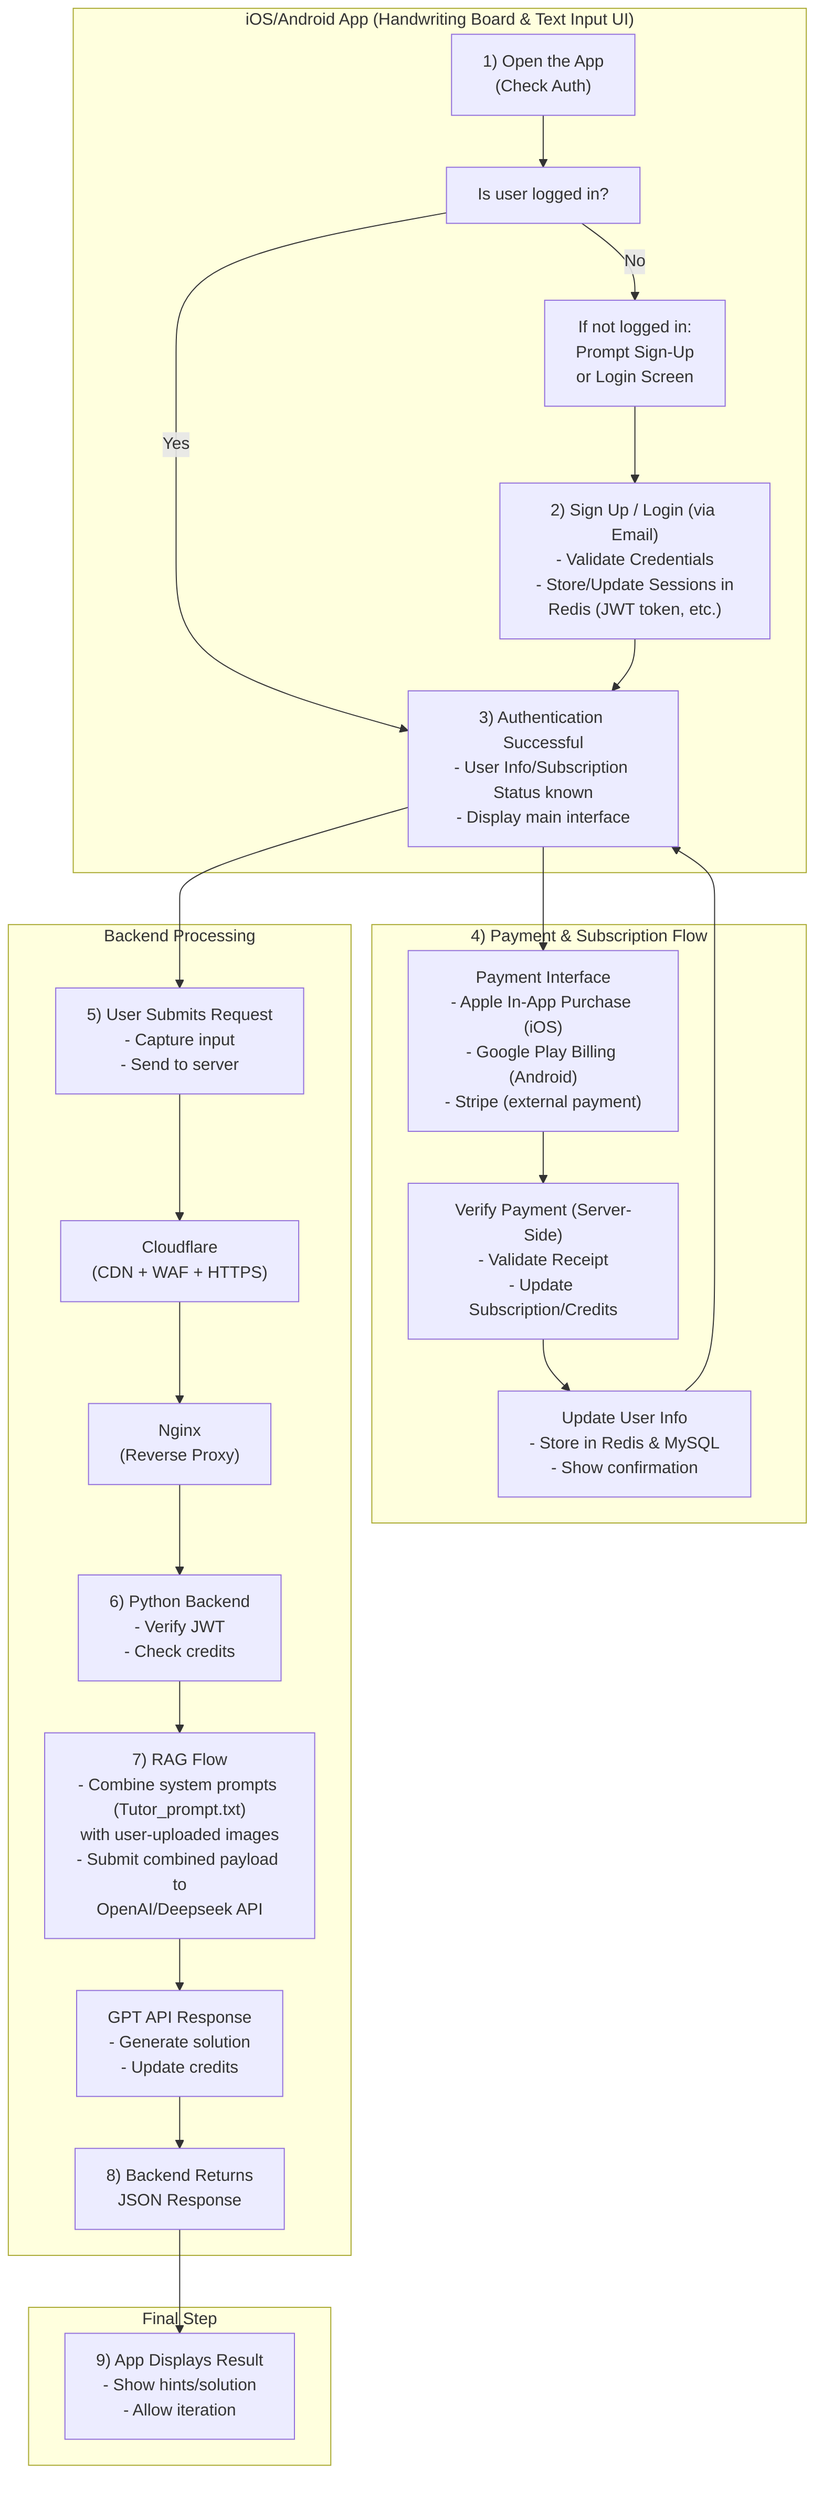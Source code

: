 flowchart TB
    subgraph Frontend["iOS/Android App (Handwriting Board & Text Input UI)"]
        A1["1) Open the App\n(Check Auth)"]
        A2["Is user logged in?"]
        A3["If not logged in:\nPrompt Sign-Up\nor Login Screen"]
        A4["2) Sign Up / Login (via Email)\n- Validate Credentials\n- Store/Update Sessions in\nRedis (JWT token, etc.)"]
        A5["3) Authentication Successful\n- User Info/Subscription Status known\n- Display main interface"]
    end

    subgraph Payment["4) Payment & Subscription Flow"]
        P1["Payment Interface\n- Apple In-App Purchase (iOS)\n- Google Play Billing (Android)\n- Stripe (external payment)"]
        P2["Verify Payment (Server-Side)\n- Validate Receipt\n- Update Subscription/Credits"]
        P3["Update User Info\n- Store in Redis & MySQL\n- Show confirmation"]
    end

    subgraph Backend["Backend Processing"]
        B1["5) User Submits Request\n- Capture input\n- Send to server"]
        B2["Cloudflare\n(CDN + WAF + HTTPS)"]
        B3["Nginx\n(Reverse Proxy)"]
        B4["6) Python Backend\n- Verify JWT\n- Check credits"]
        B5["7) RAG Flow\n- Combine system prompts (Tutor_prompt.txt)\nwith user-uploaded images\n- Submit combined payload to\nOpenAI/Deepseek API"]
        B6["GPT API Response\n- Generate solution\n- Update credits"]
        B7["8) Backend Returns\nJSON Response"]
    end

    subgraph Result["Final Step"]
        R1["9) App Displays Result\n- Show hints/solution\n- Allow iteration"]
    end

    A1 --> A2
    A2 -->|No| A3
    A3 --> A4
    A2 -->|Yes| A5
    A4 --> A5
    A5 --> P1
    P1 --> P2
    P2 --> P3
    P3 --> A5
    A5 --> B1
    B1 --> B2
    B2 --> B3
    B3 --> B4
    B4 --> B5
    B5 --> B6
    B6 --> B7
    B7 --> R1
